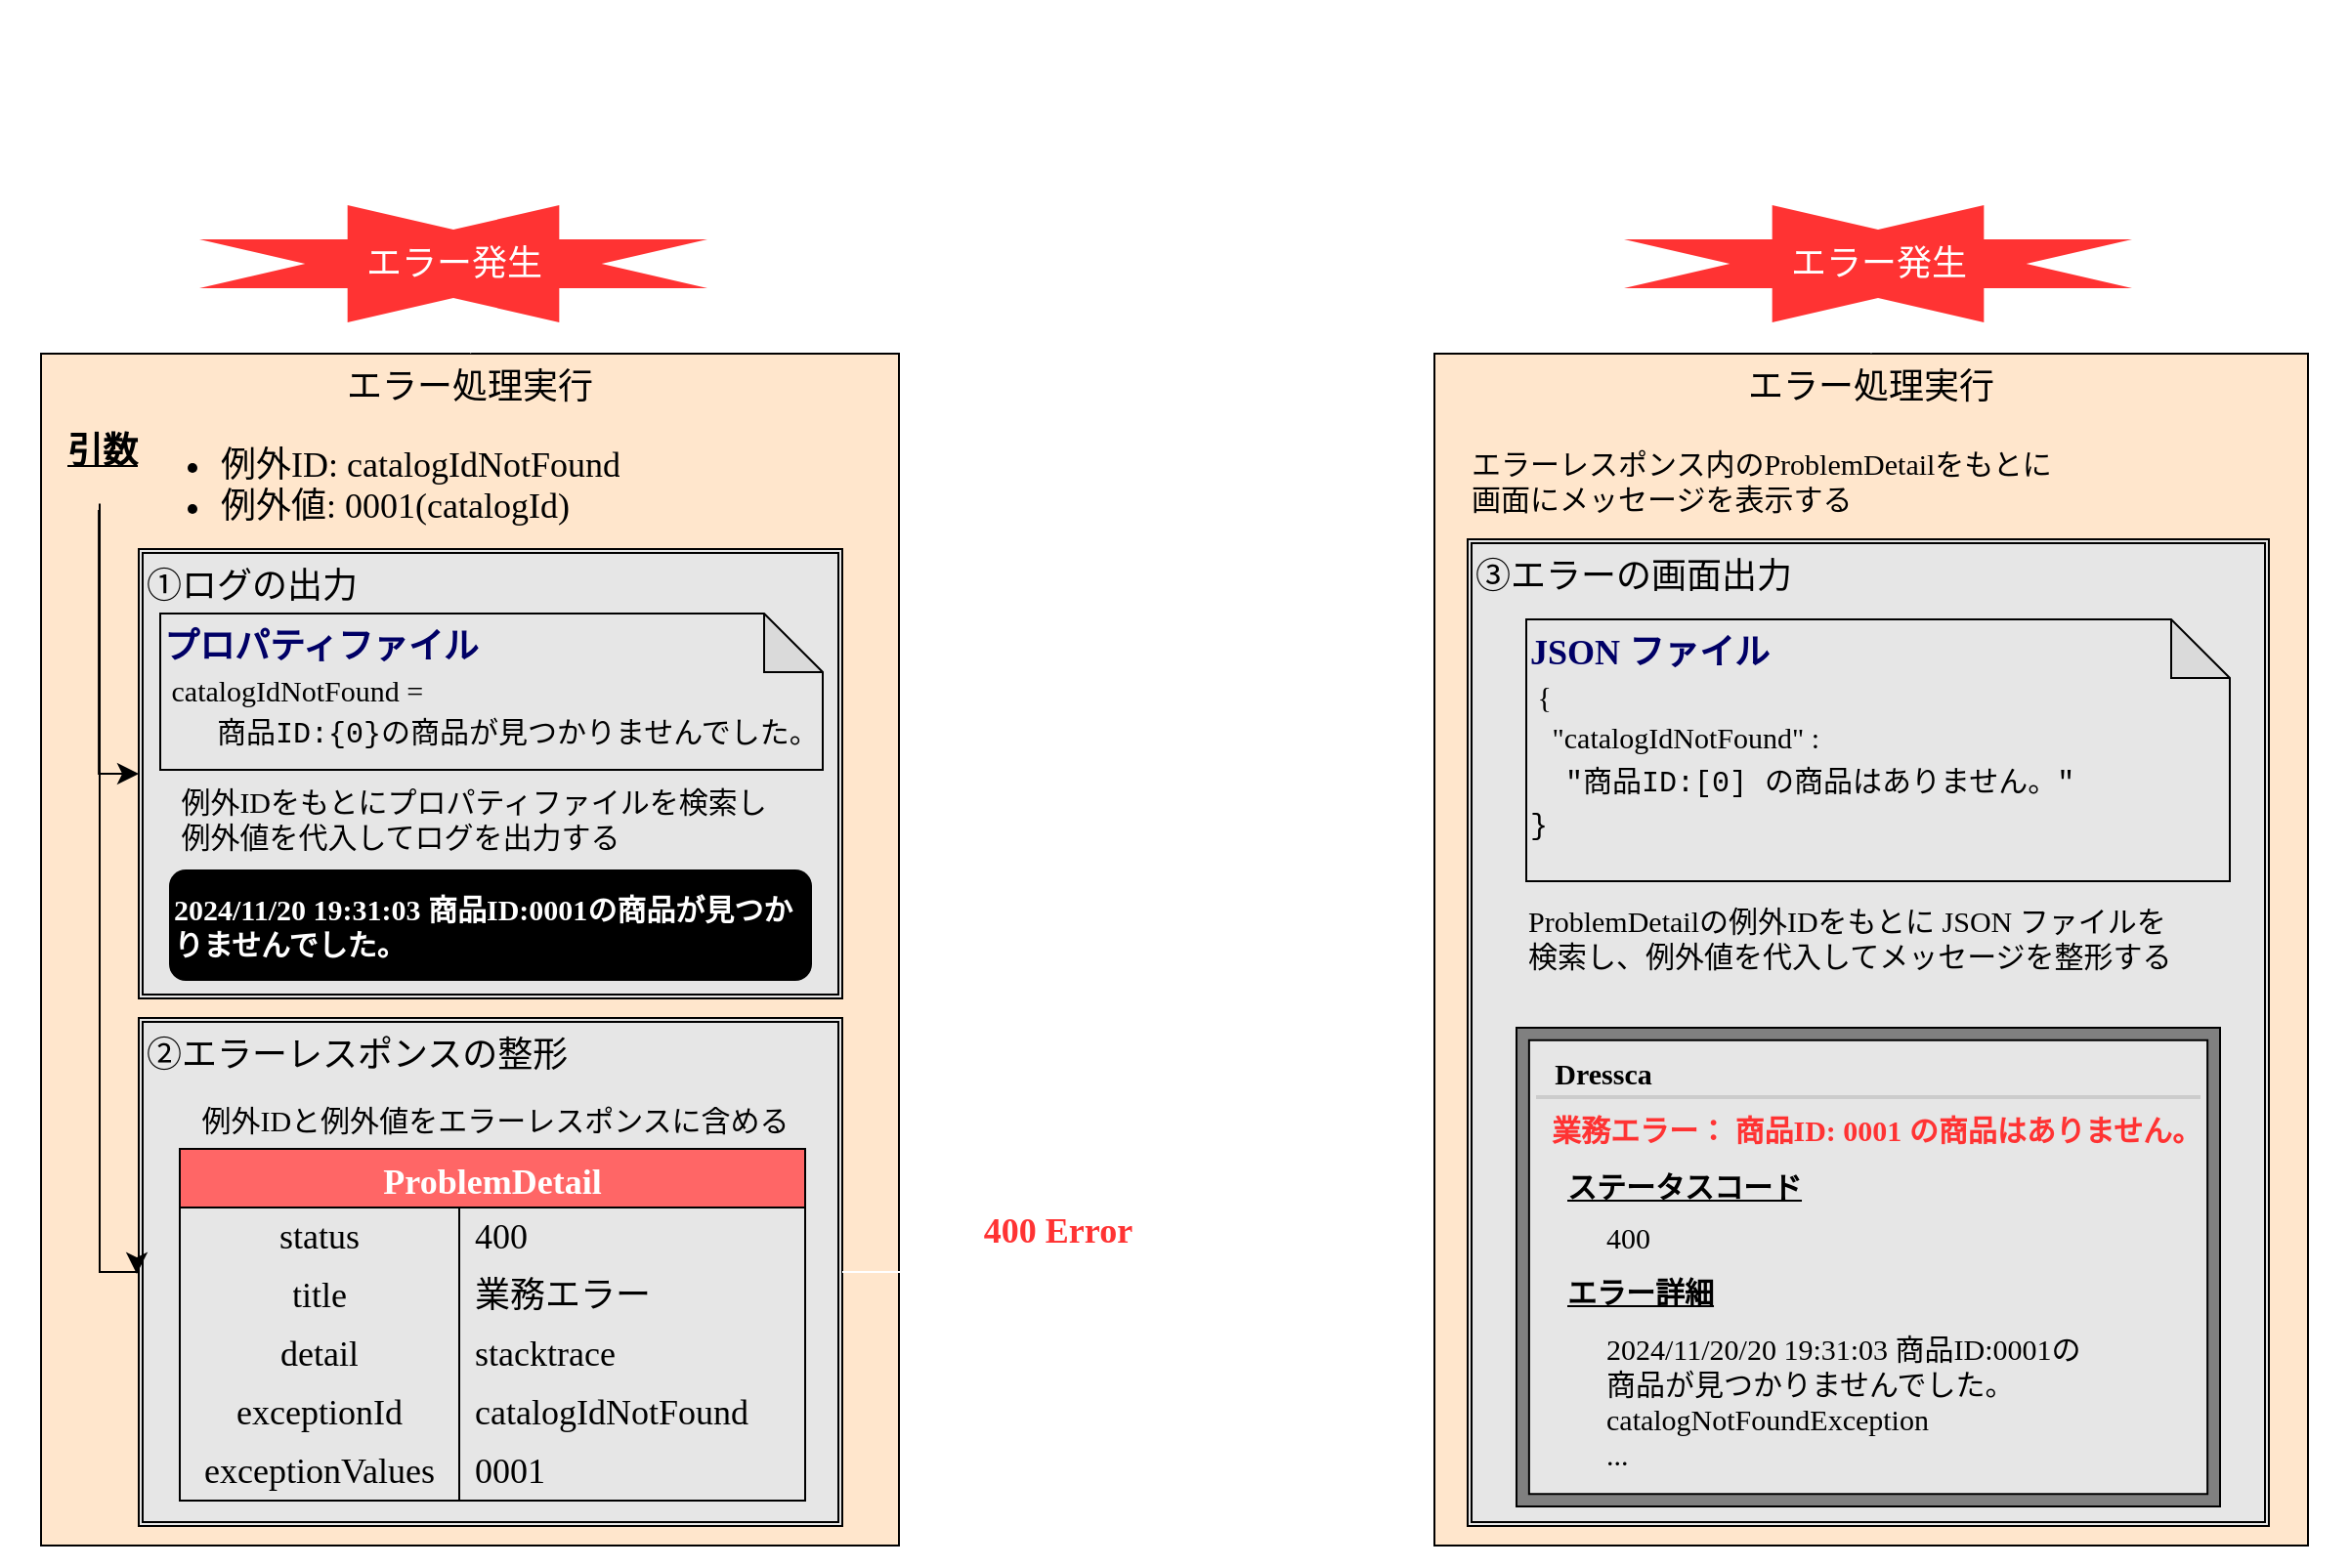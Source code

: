 <mxfile>
    <diagram id="EM-P6hWqXpQ67DBKpDgs" name="ページ1">
        <mxGraphModel dx="1552" dy="976" grid="1" gridSize="10" guides="1" tooltips="1" connect="1" arrows="1" fold="1" page="1" pageScale="1" pageWidth="827" pageHeight="1169" math="0" shadow="0">
            <root>
                <mxCell id="0"/>
                <mxCell id="1" parent="0"/>
                <mxCell id="2" value="&lt;b&gt;&lt;font color=&quot;#ffffff&quot;&gt;&amp;nbsp;バックエンドアプリケーション&lt;/font&gt;&lt;/b&gt;" style="whiteSpace=wrap;html=1;align=left;fontSize=18;verticalAlign=top;fontFamily=Noto Sans JP;fontSource=https%3A%2F%2Ffonts.googleapis.com%2Fcss%3Ffamily%3DNoto%2BSans%2BJP;fillColor=none;strokeColor=#FFFFFF;" parent="1" vertex="1">
                    <mxGeometry x="40" y="40" width="480" height="800" as="geometry"/>
                </mxCell>
                <mxCell id="3" value="&lt;b&gt;&lt;font color=&quot;#ffffff&quot;&gt;&amp;nbsp;フロントエンドアプリケーション&lt;/font&gt;&lt;/b&gt;" style="whiteSpace=wrap;html=1;align=left;fontSize=18;verticalAlign=top;fontFamily=Noto Sans JP;fontSource=https%3A%2F%2Ffonts.googleapis.com%2Fcss%3Ffamily%3DNoto%2BSans%2BJP;fillColor=none;strokeColor=#FFFFFF;" parent="1" vertex="1">
                    <mxGeometry x="760" y="40" width="480" height="800" as="geometry"/>
                </mxCell>
                <mxCell id="4" value="&lt;font color=&quot;#ffffff&quot;&gt;API呼び出し&lt;/font&gt;" style="whiteSpace=wrap;html=1;labelBackgroundColor=none;fontFamily=Noto Sans JP;fontSource=https%3A%2F%2Ffonts.googleapis.com%2Fcss%3Ffamily%3DNoto%2BSans%2BJP;fontSize=18;fillColor=none;strokeColor=#FFFFFF;" parent="1" vertex="1">
                    <mxGeometry x="773" y="90" width="447" height="40" as="geometry"/>
                </mxCell>
                <mxCell id="5" value="&lt;font color=&quot;#ffffff&quot;&gt;処理実行&lt;/font&gt;" style="whiteSpace=wrap;html=1;labelBackgroundColor=none;fontFamily=Noto Sans JP;fontSource=https%3A%2F%2Ffonts.googleapis.com%2Fcss%3Ffamily%3DNoto%2BSans%2BJP;fontSize=18;fillColor=none;strokeColor=#FFFFFF;" parent="1" vertex="1">
                    <mxGeometry x="60" y="90" width="440" height="40" as="geometry"/>
                </mxCell>
                <mxCell id="6" value="" style="edgeStyle=none;orthogonalLoop=1;jettySize=auto;html=1;fontFamily=Noto Sans JP;fontSource=https%3A%2F%2Ffonts.googleapis.com%2Fcss%3Ffamily%3DNoto%2BSans%2BJP;fontSize=18;exitX=0;exitY=0.5;exitDx=0;exitDy=0;strokeColor=#FFFFFF;" parent="1" edge="1">
                    <mxGeometry width="100" relative="1" as="geometry">
                        <mxPoint x="773" y="97" as="sourcePoint"/>
                        <mxPoint x="500" y="97" as="targetPoint"/>
                        <Array as="points"/>
                    </mxGeometry>
                </mxCell>
                <mxCell id="7" value="エラー処理実行" style="whiteSpace=wrap;html=1;labelBackgroundColor=none;fontFamily=Noto Sans JP;fontSource=https%3A%2F%2Ffonts.googleapis.com%2Fcss%3Ffamily%3DNoto%2BSans%2BJP;fontSize=18;verticalAlign=top;fillColor=#ffe6cc;strokeColor=#000000;" parent="1" vertex="1">
                    <mxGeometry x="60" y="220" width="439" height="610" as="geometry"/>
                </mxCell>
                <mxCell id="65" value="&lt;ul&gt;&lt;li&gt;例外ID: catalogIdNotFound&lt;/li&gt;&lt;li&gt;例外値: 0001(catalogId)&lt;/li&gt;&lt;/ul&gt;" style="text;strokeColor=none;fillColor=none;html=1;whiteSpace=wrap;verticalAlign=bottom;overflow=hidden;labelBackgroundColor=none;fontFamily=Noto Sans JP;fontSource=https%3A%2F%2Ffonts.googleapis.com%2Fcss%3Ffamily%3DNoto%2BSans%2BJP;fontSize=18;fontColor=#000000;" parent="7" vertex="1">
                    <mxGeometry x="50" y="20" width="389" height="90" as="geometry"/>
                </mxCell>
                <mxCell id="8" value="" style="edgeStyle=none;orthogonalLoop=1;jettySize=auto;html=1;fontFamily=Noto Sans JP;fontSource=https%3A%2F%2Ffonts.googleapis.com%2Fcss%3Ffamily%3DNoto%2BSans%2BJP;fontSize=18;exitX=0.5;exitY=1;exitDx=0;exitDy=0;strokeColor=#FFFFFF;" parent="1" source="5" target="7" edge="1">
                    <mxGeometry width="100" relative="1" as="geometry">
                        <mxPoint x="690" y="125" as="sourcePoint"/>
                        <mxPoint x="490" y="125" as="targetPoint"/>
                        <Array as="points"/>
                    </mxGeometry>
                </mxCell>
                <mxCell id="9" value="" style="verticalLabelPosition=bottom;verticalAlign=top;html=1;shape=mxgraph.basic.8_point_star;labelBackgroundColor=#FFFFFF;fontFamily=Noto Sans JP;fontSource=https%3A%2F%2Ffonts.googleapis.com%2Fcss%3Ffamily%3DNoto%2BSans%2BJP;fontSize=18;fillColor=#FF3333;strokeColor=none;align=center;horizontal=0;" parent="1" vertex="1">
                    <mxGeometry x="141" y="144" width="260" height="60" as="geometry"/>
                </mxCell>
                <mxCell id="10" value="エラー発生" style="text;html=1;align=center;verticalAlign=middle;resizable=0;points=[];autosize=1;strokeColor=none;fillColor=none;fontSize=18;fontFamily=Noto Sans JP;fontColor=#FFFFFF;" parent="1" vertex="1">
                    <mxGeometry x="216" y="154" width="110" height="40" as="geometry"/>
                </mxCell>
                <mxCell id="11" value="&lt;font&gt;/api/catalog-items&lt;/font&gt;" style="text;html=1;align=center;verticalAlign=middle;resizable=0;points=[];autosize=1;strokeColor=none;fillColor=none;fontSize=18;fontFamily=Noto Sans JP;fontColor=#FFFFFF;" parent="1" vertex="1">
                    <mxGeometry x="540" y="57" width="180" height="40" as="geometry"/>
                </mxCell>
                <mxCell id="66" value="引数" style="text;html=1;align=center;verticalAlign=middle;resizable=0;points=[];autosize=1;strokeColor=none;fillColor=none;fontSize=18;fontFamily=Noto Sans JP;fontColor=#000000;fontStyle=5" parent="1" vertex="1">
                    <mxGeometry x="61" y="250" width="60" height="40" as="geometry"/>
                </mxCell>
                <mxCell id="68" value="①ログの出力" style="shape=ext;double=1;rounded=0;whiteSpace=wrap;html=1;labelBackgroundColor=none;fontFamily=Noto Sans JP;fontSource=https%3A%2F%2Ffonts.googleapis.com%2Fcss%3Ffamily%3DNoto%2BSans%2BJP;fontSize=18;fontColor=#000000;fillColor=#E6E6E6;align=left;verticalAlign=top;" parent="1" vertex="1">
                    <mxGeometry x="110" y="320" width="360" height="230" as="geometry"/>
                </mxCell>
                <mxCell id="18" value="&lt;font style=&quot;&quot;&gt;&lt;font color=&quot;#000066&quot;&gt;&lt;b&gt;プロパティファイル&lt;/b&gt;&lt;/font&gt;&lt;br&gt;&lt;font style=&quot;font-size: 15px;&quot;&gt;&amp;nbsp;catalogIdNotFound =&amp;nbsp;&lt;/font&gt;&lt;br&gt;&lt;span style=&quot;font-family: Consolas, &amp;quot;Courier New&amp;quot;, monospace;&quot;&gt;&lt;font style=&quot;font-size: 15px;&quot;&gt;&amp;nbsp; &amp;nbsp;商品ID:{0}の商品が見つかりませんでした。&lt;/font&gt;&lt;/span&gt;&lt;/font&gt;" style="shape=note;whiteSpace=wrap;html=1;backgroundOutline=1;darkOpacity=0.05;labelBackgroundColor=none;fontFamily=Noto Sans JP;fontSource=https%3A%2F%2Ffonts.googleapis.com%2Fcss%3Ffamily%3DNoto%2BSans%2BJP;fontSize=18;fontColor=#000000;fillColor=#E6E6E6;align=left;verticalAlign=top;" parent="1" vertex="1">
                    <mxGeometry x="121" y="353" width="339" height="80" as="geometry"/>
                </mxCell>
                <mxCell id="69" value="②エラーレスポンスの整形" style="shape=ext;double=1;rounded=0;whiteSpace=wrap;html=1;labelBackgroundColor=none;fontFamily=Noto Sans JP;fontSource=https%3A%2F%2Ffonts.googleapis.com%2Fcss%3Ffamily%3DNoto%2BSans%2BJP;fontSize=18;fontColor=#000000;fillColor=#E6E6E6;align=left;verticalAlign=top;" parent="1" vertex="1">
                    <mxGeometry x="110" y="560" width="360" height="260" as="geometry"/>
                </mxCell>
                <mxCell id="46" value="ProblemDetail" style="shape=table;startSize=30;container=1;collapsible=0;childLayout=tableLayout;fixedRows=1;rowLines=0;fontStyle=1;labelBackgroundColor=none;fontFamily=Noto Sans JP;fontSource=https%3A%2F%2Ffonts.googleapis.com%2Fcss%3Ffamily%3DNoto%2BSans%2BJP;fontSize=18;fontColor=#FFFFFF;fillColor=#FF6666;" parent="1" vertex="1">
                    <mxGeometry x="131" y="627" width="320" height="180" as="geometry"/>
                </mxCell>
                <mxCell id="47" value="" style="shape=tableRow;horizontal=0;startSize=0;swimlaneHead=0;swimlaneBody=0;top=0;left=0;bottom=0;right=0;collapsible=0;dropTarget=0;fillColor=none;points=[[0,0.5],[1,0.5]];portConstraint=eastwest;labelBackgroundColor=none;fontFamily=Noto Sans JP;fontSource=https%3A%2F%2Ffonts.googleapis.com%2Fcss%3Ffamily%3DNoto%2BSans%2BJP;fontSize=18;fontColor=#000000;" parent="46" vertex="1">
                    <mxGeometry y="30" width="320" height="30" as="geometry"/>
                </mxCell>
                <mxCell id="48" value="status" style="shape=partialRectangle;html=1;whiteSpace=wrap;connectable=0;fillColor=none;top=0;left=0;bottom=0;right=0;overflow=hidden;pointerEvents=1;labelBackgroundColor=none;fontFamily=Noto Sans JP;fontSource=https%3A%2F%2Ffonts.googleapis.com%2Fcss%3Ffamily%3DNoto%2BSans%2BJP;fontSize=18;fontColor=#000000;" parent="47" vertex="1">
                    <mxGeometry width="143" height="30" as="geometry">
                        <mxRectangle width="143" height="30" as="alternateBounds"/>
                    </mxGeometry>
                </mxCell>
                <mxCell id="49" value="400" style="shape=partialRectangle;html=1;whiteSpace=wrap;connectable=0;fillColor=none;top=0;left=0;bottom=0;right=0;align=left;spacingLeft=6;overflow=hidden;labelBackgroundColor=none;fontFamily=Noto Sans JP;fontSource=https%3A%2F%2Ffonts.googleapis.com%2Fcss%3Ffamily%3DNoto%2BSans%2BJP;fontSize=18;fontColor=#000000;" parent="47" vertex="1">
                    <mxGeometry x="143" width="177" height="30" as="geometry">
                        <mxRectangle width="177" height="30" as="alternateBounds"/>
                    </mxGeometry>
                </mxCell>
                <mxCell id="50" value="" style="shape=tableRow;horizontal=0;startSize=0;swimlaneHead=0;swimlaneBody=0;top=0;left=0;bottom=0;right=0;collapsible=0;dropTarget=0;fillColor=none;points=[[0,0.5],[1,0.5]];portConstraint=eastwest;labelBackgroundColor=none;fontFamily=Noto Sans JP;fontSource=https%3A%2F%2Ffonts.googleapis.com%2Fcss%3Ffamily%3DNoto%2BSans%2BJP;fontSize=18;fontColor=#000000;" parent="46" vertex="1">
                    <mxGeometry y="60" width="320" height="30" as="geometry"/>
                </mxCell>
                <mxCell id="51" value="title" style="shape=partialRectangle;html=1;whiteSpace=wrap;connectable=0;fillColor=none;top=0;left=0;bottom=0;right=0;overflow=hidden;labelBackgroundColor=none;fontFamily=Noto Sans JP;fontSource=https%3A%2F%2Ffonts.googleapis.com%2Fcss%3Ffamily%3DNoto%2BSans%2BJP;fontSize=18;fontColor=#000000;" parent="50" vertex="1">
                    <mxGeometry width="143" height="30" as="geometry">
                        <mxRectangle width="143" height="30" as="alternateBounds"/>
                    </mxGeometry>
                </mxCell>
                <mxCell id="52" value="業務エラー" style="shape=partialRectangle;html=1;whiteSpace=wrap;connectable=0;fillColor=none;top=0;left=0;bottom=0;right=0;align=left;spacingLeft=6;overflow=hidden;labelBackgroundColor=none;fontFamily=Noto Sans JP;fontSource=https%3A%2F%2Ffonts.googleapis.com%2Fcss%3Ffamily%3DNoto%2BSans%2BJP;fontSize=18;fontColor=#000000;" parent="50" vertex="1">
                    <mxGeometry x="143" width="177" height="30" as="geometry">
                        <mxRectangle width="177" height="30" as="alternateBounds"/>
                    </mxGeometry>
                </mxCell>
                <mxCell id="53" value="" style="shape=tableRow;horizontal=0;startSize=0;swimlaneHead=0;swimlaneBody=0;top=0;left=0;bottom=0;right=0;collapsible=0;dropTarget=0;fillColor=none;points=[[0,0.5],[1,0.5]];portConstraint=eastwest;labelBackgroundColor=none;fontFamily=Noto Sans JP;fontSource=https%3A%2F%2Ffonts.googleapis.com%2Fcss%3Ffamily%3DNoto%2BSans%2BJP;fontSize=18;fontColor=#000000;" parent="46" vertex="1">
                    <mxGeometry y="90" width="320" height="30" as="geometry"/>
                </mxCell>
                <mxCell id="54" value="detail" style="shape=partialRectangle;html=1;whiteSpace=wrap;connectable=0;fillColor=none;top=0;left=0;bottom=0;right=0;overflow=hidden;labelBackgroundColor=none;fontFamily=Noto Sans JP;fontSource=https%3A%2F%2Ffonts.googleapis.com%2Fcss%3Ffamily%3DNoto%2BSans%2BJP;fontSize=18;fontColor=#000000;" parent="53" vertex="1">
                    <mxGeometry width="143" height="30" as="geometry">
                        <mxRectangle width="143" height="30" as="alternateBounds"/>
                    </mxGeometry>
                </mxCell>
                <mxCell id="55" value="stacktrace" style="shape=partialRectangle;html=1;whiteSpace=wrap;connectable=0;fillColor=none;top=0;left=0;bottom=0;right=0;align=left;spacingLeft=6;overflow=hidden;labelBackgroundColor=none;fontFamily=Noto Sans JP;fontSource=https%3A%2F%2Ffonts.googleapis.com%2Fcss%3Ffamily%3DNoto%2BSans%2BJP;fontSize=18;fontColor=#000000;" parent="53" vertex="1">
                    <mxGeometry x="143" width="177" height="30" as="geometry">
                        <mxRectangle width="177" height="30" as="alternateBounds"/>
                    </mxGeometry>
                </mxCell>
                <mxCell id="59" value="" style="shape=tableRow;horizontal=0;startSize=0;swimlaneHead=0;swimlaneBody=0;top=0;left=0;bottom=0;right=0;collapsible=0;dropTarget=0;fillColor=none;points=[[0,0.5],[1,0.5]];portConstraint=eastwest;labelBackgroundColor=none;fontFamily=Noto Sans JP;fontSource=https%3A%2F%2Ffonts.googleapis.com%2Fcss%3Ffamily%3DNoto%2BSans%2BJP;fontSize=18;fontColor=#000000;" parent="46" vertex="1">
                    <mxGeometry y="120" width="320" height="30" as="geometry"/>
                </mxCell>
                <mxCell id="60" value="exceptionId" style="shape=partialRectangle;html=1;whiteSpace=wrap;connectable=0;fillColor=none;top=0;left=0;bottom=0;right=0;overflow=hidden;labelBackgroundColor=none;fontFamily=Noto Sans JP;fontSource=https%3A%2F%2Ffonts.googleapis.com%2Fcss%3Ffamily%3DNoto%2BSans%2BJP;fontSize=18;fontColor=#000000;" parent="59" vertex="1">
                    <mxGeometry width="143" height="30" as="geometry">
                        <mxRectangle width="143" height="30" as="alternateBounds"/>
                    </mxGeometry>
                </mxCell>
                <mxCell id="61" value="catalogIdNotFound" style="shape=partialRectangle;html=1;whiteSpace=wrap;connectable=0;fillColor=none;top=0;left=0;bottom=0;right=0;align=left;spacingLeft=6;overflow=hidden;labelBackgroundColor=none;fontFamily=Noto Sans JP;fontSource=https%3A%2F%2Ffonts.googleapis.com%2Fcss%3Ffamily%3DNoto%2BSans%2BJP;fontSize=18;fontColor=#000000;" parent="59" vertex="1">
                    <mxGeometry x="143" width="177" height="30" as="geometry">
                        <mxRectangle width="177" height="30" as="alternateBounds"/>
                    </mxGeometry>
                </mxCell>
                <mxCell id="62" value="" style="shape=tableRow;horizontal=0;startSize=0;swimlaneHead=0;swimlaneBody=0;top=0;left=0;bottom=0;right=0;collapsible=0;dropTarget=0;fillColor=none;points=[[0,0.5],[1,0.5]];portConstraint=eastwest;labelBackgroundColor=none;fontFamily=Noto Sans JP;fontSource=https%3A%2F%2Ffonts.googleapis.com%2Fcss%3Ffamily%3DNoto%2BSans%2BJP;fontSize=18;fontColor=#000000;" parent="46" vertex="1">
                    <mxGeometry y="150" width="320" height="30" as="geometry"/>
                </mxCell>
                <mxCell id="63" value="exceptionValues" style="shape=partialRectangle;html=1;whiteSpace=wrap;connectable=0;fillColor=none;top=0;left=0;bottom=0;right=0;overflow=hidden;labelBackgroundColor=none;fontFamily=Noto Sans JP;fontSource=https%3A%2F%2Ffonts.googleapis.com%2Fcss%3Ffamily%3DNoto%2BSans%2BJP;fontSize=18;fontColor=#000000;" parent="62" vertex="1">
                    <mxGeometry width="143" height="30" as="geometry">
                        <mxRectangle width="143" height="30" as="alternateBounds"/>
                    </mxGeometry>
                </mxCell>
                <mxCell id="64" value="0001" style="shape=partialRectangle;html=1;whiteSpace=wrap;connectable=0;fillColor=none;top=0;left=0;bottom=0;right=0;align=left;spacingLeft=6;overflow=hidden;labelBackgroundColor=none;fontFamily=Noto Sans JP;fontSource=https%3A%2F%2Ffonts.googleapis.com%2Fcss%3Ffamily%3DNoto%2BSans%2BJP;fontSize=18;fontColor=#000000;" parent="62" vertex="1">
                    <mxGeometry x="143" width="177" height="30" as="geometry">
                        <mxRectangle width="177" height="30" as="alternateBounds"/>
                    </mxGeometry>
                </mxCell>
                <mxCell id="70" value="" style="edgeStyle=elbowEdgeStyle;elbow=vertical;endArrow=classic;html=1;curved=0;rounded=0;endSize=8;startSize=8;fontFamily=Noto Sans JP;fontSource=https%3A%2F%2Ffonts.googleapis.com%2Fcss%3Ffamily%3DNoto%2BSans%2BJP;fontSize=18;fontColor=#000000;entryX=0;entryY=0.5;entryDx=0;entryDy=0;exitX=0.476;exitY=1.25;exitDx=0;exitDy=0;exitPerimeter=0;" parent="1" source="66" target="68" edge="1">
                    <mxGeometry width="50" height="50" relative="1" as="geometry">
                        <mxPoint x="90" y="350" as="sourcePoint"/>
                        <mxPoint x="610" y="400" as="targetPoint"/>
                        <Array as="points">
                            <mxPoint x="90" y="435"/>
                        </Array>
                    </mxGeometry>
                </mxCell>
                <mxCell id="71" value="" style="edgeStyle=elbowEdgeStyle;elbow=vertical;endArrow=classic;html=1;curved=0;rounded=0;endSize=8;startSize=8;fontFamily=Noto Sans JP;fontSource=https%3A%2F%2Ffonts.googleapis.com%2Fcss%3Ffamily%3DNoto%2BSans%2BJP;fontSize=18;fontColor=#000000;entryX=0;entryY=0.5;entryDx=0;entryDy=0;exitX=0.5;exitY=1.143;exitDx=0;exitDy=0;exitPerimeter=0;" parent="1" edge="1">
                    <mxGeometry width="50" height="50" relative="1" as="geometry">
                        <mxPoint x="90" y="296.72" as="sourcePoint"/>
                        <mxPoint x="109" y="691.0" as="targetPoint"/>
                        <Array as="points">
                            <mxPoint x="79" y="690"/>
                        </Array>
                    </mxGeometry>
                </mxCell>
                <mxCell id="72" value="例外IDと例外値をエラーレスポンスに含める" style="text;html=1;align=center;verticalAlign=middle;resizable=0;points=[];autosize=1;strokeColor=none;fillColor=none;fontSize=15;fontFamily=Noto Sans JP;fontColor=#000000;labelBackgroundColor=none;fontSource=https%3A%2F%2Ffonts.googleapis.com%2Fcss%3Ffamily%3DNoto%2BSans%2BJP;" parent="1" vertex="1">
                    <mxGeometry x="132" y="597" width="320" height="30" as="geometry"/>
                </mxCell>
                <mxCell id="73" value="例外IDをもとにプロパティファイルを検索し&lt;br&gt;&lt;div style=&quot;text-align: left;&quot;&gt;&lt;span style=&quot;background-color: initial;&quot;&gt;例外値を代入してログを出力する&lt;/span&gt;&lt;/div&gt;" style="text;html=1;align=center;verticalAlign=middle;resizable=0;points=[];autosize=1;strokeColor=none;fillColor=none;fontSize=15;fontFamily=Noto Sans JP;fontColor=#000000;labelBackgroundColor=none;fontSource=https%3A%2F%2Ffonts.googleapis.com%2Fcss%3Ffamily%3DNoto%2BSans%2BJP;" parent="1" vertex="1">
                    <mxGeometry x="121" y="433" width="320" height="50" as="geometry"/>
                </mxCell>
                <mxCell id="74" value="&lt;b&gt;2024/11/20 19:31:03 商品ID:0001の商品が見つかりませんでした。&lt;/b&gt;" style="rounded=1;whiteSpace=wrap;html=1;labelBackgroundColor=none;fontFamily=Noto Sans JP;fontSource=https%3A%2F%2Ffonts.googleapis.com%2Fcss%3Ffamily%3DNoto%2BSans%2BJP;fontSize=15;fontColor=#FFFFFF;fillColor=#000000;strokeColor=none;align=left;" parent="1" vertex="1">
                    <mxGeometry x="125.5" y="484" width="329" height="57" as="geometry"/>
                </mxCell>
                <mxCell id="76" value="エラー処理実行" style="whiteSpace=wrap;html=1;labelBackgroundColor=none;fontFamily=Noto Sans JP;fontSource=https%3A%2F%2Ffonts.googleapis.com%2Fcss%3Ffamily%3DNoto%2BSans%2BJP;fontSize=18;verticalAlign=top;fillColor=#ffe6cc;strokeColor=#000000;" parent="1" vertex="1">
                    <mxGeometry x="773" y="220" width="447" height="610" as="geometry"/>
                </mxCell>
                <mxCell id="78" value="" style="edgeStyle=none;orthogonalLoop=1;jettySize=auto;html=1;fontFamily=Noto Sans JP;fontSource=https%3A%2F%2Ffonts.googleapis.com%2Fcss%3Ffamily%3DNoto%2BSans%2BJP;fontSize=18;entryX=0.5;entryY=0;entryDx=0;entryDy=0;strokeColor=#FFFFFF;" parent="1" target="76" edge="1">
                    <mxGeometry width="100" relative="1" as="geometry">
                        <mxPoint x="997" y="130" as="sourcePoint"/>
                        <mxPoint x="750" y="280" as="targetPoint"/>
                        <Array as="points"/>
                    </mxGeometry>
                </mxCell>
                <mxCell id="79" value="③エラーの画面出力" style="shape=ext;double=1;rounded=0;whiteSpace=wrap;html=1;labelBackgroundColor=none;fontFamily=Noto Sans JP;fontSource=https%3A%2F%2Ffonts.googleapis.com%2Fcss%3Ffamily%3DNoto%2BSans%2BJP;fontSize=18;fontColor=#000000;fillColor=#E6E6E6;align=left;verticalAlign=top;" parent="1" vertex="1">
                    <mxGeometry x="790" y="315" width="410" height="505" as="geometry"/>
                </mxCell>
                <mxCell id="80" value="エラーレスポンス内のProblemDetailをもとに&lt;br&gt;画面にメッセージを表示する" style="text;html=1;align=left;verticalAlign=middle;resizable=0;points=[];autosize=1;strokeColor=none;fillColor=none;fontSize=15;fontFamily=Noto Sans JP;fontColor=#000000;labelBackgroundColor=none;fontSource=https%3A%2F%2Ffonts.googleapis.com%2Fcss%3Ffamily%3DNoto%2BSans%2BJP;" parent="1" vertex="1">
                    <mxGeometry x="790" y="260" width="330" height="50" as="geometry"/>
                </mxCell>
                <mxCell id="81" value="&lt;font&gt;400 Error&lt;/font&gt;" style="text;html=1;align=center;verticalAlign=middle;resizable=0;points=[];autosize=1;strokeColor=none;fillColor=none;fontSize=18;fontFamily=Noto Sans JP;fontColor=#FF3333;fontStyle=1" parent="1" vertex="1">
                    <mxGeometry x="530" y="649" width="100" height="40" as="geometry"/>
                </mxCell>
                <mxCell id="82" value="&lt;font style=&quot;&quot;&gt;&lt;font color=&quot;#000066&quot;&gt;&lt;b&gt;JSON ファイル&lt;/b&gt;&lt;/font&gt;&lt;br&gt;&lt;font style=&quot;font-size: 15px;&quot;&gt;&amp;nbsp;{ &lt;br&gt;&amp;nbsp; &amp;nbsp;&quot;catalogIdNotFound&quot; :&amp;nbsp;&lt;/font&gt;&lt;br&gt;&lt;span style=&quot;font-family: Consolas, &amp;quot;Courier New&amp;quot;, monospace;&quot;&gt;&lt;font style=&quot;font-size: 15px;&quot;&gt;&amp;nbsp; &quot;商品ID:[0] の商品はありません。&quot;&lt;br&gt;}&lt;br&gt;&lt;/font&gt;&lt;/span&gt;&lt;/font&gt;" style="shape=note;whiteSpace=wrap;html=1;backgroundOutline=1;darkOpacity=0.05;labelBackgroundColor=none;fontFamily=Noto Sans JP;fontSource=https%3A%2F%2Ffonts.googleapis.com%2Fcss%3Ffamily%3DNoto%2BSans%2BJP;fontSize=18;fontColor=#000000;fillColor=#E6E6E6;align=left;verticalAlign=top;" parent="1" vertex="1">
                    <mxGeometry x="820" y="356" width="360" height="134" as="geometry"/>
                </mxCell>
                <mxCell id="83" value="&lt;div style=&quot;&quot;&gt;&lt;span style=&quot;background-color: initial;&quot;&gt;ProblemDetailの例外IDをもとに&amp;nbsp;&lt;/span&gt;&lt;span style=&quot;background-color: initial;&quot;&gt;JSON ファイルを&lt;/span&gt;&lt;/div&gt;&lt;div style=&quot;&quot;&gt;&lt;span style=&quot;background-color: initial;&quot;&gt;検索し、&lt;/span&gt;&lt;span style=&quot;background-color: initial;&quot;&gt;例外値を代入してメッセージを整形する&lt;/span&gt;&lt;/div&gt;" style="text;html=1;align=left;verticalAlign=middle;resizable=0;points=[];autosize=1;strokeColor=none;fillColor=none;fontSize=15;fontFamily=Noto Sans JP;fontColor=#000000;labelBackgroundColor=none;fontSource=https%3A%2F%2Ffonts.googleapis.com%2Fcss%3Ffamily%3DNoto%2BSans%2BJP;" parent="1" vertex="1">
                    <mxGeometry x="819" y="494" width="360" height="50" as="geometry"/>
                </mxCell>
                <mxCell id="85" value="" style="edgeStyle=elbowEdgeStyle;elbow=horizontal;endArrow=classic;html=1;curved=0;rounded=0;endSize=8;startSize=8;fontFamily=Noto Sans JP;fontSource=https%3A%2F%2Ffonts.googleapis.com%2Fcss%3Ffamily%3DNoto%2BSans%2BJP;fontSize=15;fontColor=#FF3333;exitX=1;exitY=0.5;exitDx=0;exitDy=0;entryX=0;entryY=0.75;entryDx=0;entryDy=0;strokeColor=#FFFFFF;" parent="1" source="69" target="4" edge="1">
                    <mxGeometry width="50" height="50" relative="1" as="geometry">
                        <mxPoint x="630" y="460" as="sourcePoint"/>
                        <mxPoint x="670" y="410" as="targetPoint"/>
                        <Array as="points">
                            <mxPoint x="640" y="410"/>
                        </Array>
                    </mxGeometry>
                </mxCell>
                <mxCell id="87" value="" style="verticalLabelPosition=bottom;verticalAlign=top;html=1;shape=mxgraph.basic.8_point_star;labelBackgroundColor=#FFFFFF;fontFamily=Noto Sans JP;fontSource=https%3A%2F%2Ffonts.googleapis.com%2Fcss%3Ffamily%3DNoto%2BSans%2BJP;fontSize=18;fillColor=#FF3333;strokeColor=none;align=center;horizontal=0;" parent="1" vertex="1">
                    <mxGeometry x="870" y="144" width="260" height="60" as="geometry"/>
                </mxCell>
                <mxCell id="86" value="エラー発生" style="text;html=1;align=center;verticalAlign=middle;resizable=0;points=[];autosize=1;strokeColor=none;fillColor=none;fontSize=18;fontFamily=Noto Sans JP;fontColor=#FFFFFF;" parent="1" vertex="1">
                    <mxGeometry x="945" y="154" width="110" height="40" as="geometry"/>
                </mxCell>
                <mxCell id="88" value="" style="verticalLabelPosition=bottom;verticalAlign=top;html=1;shape=mxgraph.basic.frame;dx=6.43;whiteSpace=wrap;labelBackgroundColor=none;fontFamily=Noto Sans JP;fontSource=https%3A%2F%2Ffonts.googleapis.com%2Fcss%3Ffamily%3DNoto%2BSans%2BJP;fontSize=15;fontColor=#FF3333;fillColor=#808080;" parent="1" vertex="1">
                    <mxGeometry x="815" y="565" width="360" height="245" as="geometry"/>
                </mxCell>
                <mxCell id="89" value="業務エラー： 商品ID: 0001 の商品はありません。" style="text;html=1;align=left;verticalAlign=middle;resizable=0;points=[];autosize=1;strokeColor=none;fillColor=none;fontSize=15;fontFamily=Noto Sans JP;fontColor=#FF3333;fontStyle=1" parent="1" vertex="1">
                    <mxGeometry x="831" y="602" width="360" height="30" as="geometry"/>
                </mxCell>
                <mxCell id="90" value="&lt;u style=&quot;&quot;&gt;&lt;font style=&quot;&quot;&gt;ステータスコード&lt;/font&gt;&lt;/u&gt;" style="text;html=1;align=left;verticalAlign=middle;resizable=0;points=[];autosize=1;strokeColor=none;fillColor=none;fontSize=15;fontFamily=Noto Sans JP;fontColor=#000000;fontStyle=1" parent="1" vertex="1">
                    <mxGeometry x="839" y="631" width="140" height="30" as="geometry"/>
                </mxCell>
                <mxCell id="91" value="&lt;u style=&quot;&quot;&gt;&lt;font style=&quot;&quot;&gt;エラー詳細&lt;/font&gt;&lt;/u&gt;" style="text;html=1;align=left;verticalAlign=middle;resizable=0;points=[];autosize=1;strokeColor=none;fillColor=none;fontSize=15;fontFamily=Noto Sans JP;fontColor=#000000;fontStyle=1" parent="1" vertex="1">
                    <mxGeometry x="839" y="685" width="100" height="30" as="geometry"/>
                </mxCell>
                <mxCell id="92" value="400" style="text;html=1;align=left;verticalAlign=middle;resizable=0;points=[];autosize=1;strokeColor=none;fillColor=none;fontSize=15;fontFamily=Noto Sans JP;fontColor=#000000;fontStyle=0" parent="1" vertex="1">
                    <mxGeometry x="859" y="657" width="50" height="30" as="geometry"/>
                </mxCell>
                <mxCell id="93" value="2024/11/20/20 19:31:03 商品ID:0001の&lt;br&gt;商品が見つかりませんでした。&lt;br&gt;catalogNotFoundException&lt;br&gt;..." style="text;html=1;align=left;verticalAlign=middle;resizable=0;points=[];autosize=1;strokeColor=none;fillColor=none;fontSize=15;fontFamily=Noto Sans JP;fontColor=#000000;fontStyle=0" parent="1" vertex="1">
                    <mxGeometry x="859" y="711" width="290" height="90" as="geometry"/>
                </mxCell>
                <mxCell id="94" value="Dressca" style="text;html=1;align=center;verticalAlign=middle;resizable=0;points=[];autosize=1;strokeColor=none;fillColor=none;fontSize=15;fontFamily=Noto Sans JP;fontColor=#000000;fontStyle=1" parent="1" vertex="1">
                    <mxGeometry x="819" y="572.5" width="80" height="30" as="geometry"/>
                </mxCell>
                <mxCell id="95" value="" style="line;strokeWidth=2;html=1;labelBackgroundColor=none;fontFamily=Noto Sans JP;fontSource=https%3A%2F%2Ffonts.googleapis.com%2Fcss%3Ffamily%3DNoto%2BSans%2BJP;fontSize=15;fontColor=#000000;fillColor=#808080;strokeColor=#CCCCCC;" parent="1" vertex="1">
                    <mxGeometry x="825" y="595.5" width="340" height="10" as="geometry"/>
                </mxCell>
            </root>
        </mxGraphModel>
    </diagram>
</mxfile>